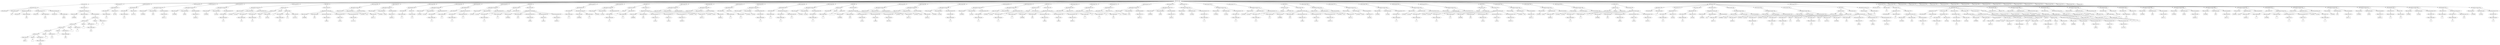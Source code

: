 /*
 * AST in dot format generated by phc -- the PHP compiler
 */

digraph AST {
node_0 [label="AST_php_script"];
node_1 [label="AST_method (29)"];
node_2 [label="AST_signature (32)"];
node_3 [label="AST_method_mod"];
node_4 [label="Token_method_name"];
node_5 [label="fail", shape=box]
node_4 -> node_5;
node_6 [label="AST_formal_parameter (29)"];
node_7 [label="AST_type (29)"];
node_8 [label="Token_variable_name"];
node_9 [label="file", shape=box]
node_8 -> node_9;
node_6 -> node_8;
node_6 -> node_7;
node_10 [label="AST_formal_parameter (29)"];
node_11 [label="AST_type (29)"];
node_12 [label="Token_variable_name"];
node_13 [label="line", shape=box]
node_12 -> node_13;
node_10 -> node_12;
node_10 -> node_11;
node_14 [label="AST_formal_parameter (29)"];
node_15 [label="AST_type (29)"];
node_16 [label="Token_variable_name"];
node_17 [label="reason", shape=box]
node_16 -> node_17;
node_14 -> node_16;
node_14 -> node_15;
node_2 -> node_14;
node_2 -> node_10;
node_2 -> node_6;
node_2 -> node_4;
node_2 -> node_3;
node_18 [label="AST_eval_expr (31)"];
node_19 [label="AST_method_invocation (31)"];
node_20 [label="Token_class_name"];
node_21 [label="%STDLIB%", shape=box]
node_20 -> node_21;
node_22 [label="Token_method_name"];
node_23 [label="print", shape=box]
node_22 -> node_23;
node_24 [label="AST_actual_parameter"];
node_25 [label="AST_bin_op (31)"];
node_26 [label="AST_bin_op (31)"];
node_27 [label="AST_bin_op (31)"];
node_28 [label="AST_bin_op (31)"];
node_29 [label="AST_bin_op (31)"];
node_30 [label="AST_bin_op (31)"];
node_31 [label="Token_string (31)"];
node_32 [label="Failure: '", shape=box]
node_31 -> node_32;
node_33 [label="Token_op"];
node_34 [label=".", shape=box]
node_33 -> node_34;
node_35 [label="AST_variable (31)"];
node_36 [label="Token_variable_name"];
node_37 [label="reason", shape=box]
node_36 -> node_37;
node_35 -> node_36;
node_30 -> node_35;
node_30 -> node_33;
node_30 -> node_31;
node_38 [label="Token_op"];
node_39 [label=".", shape=box]
node_38 -> node_39;
node_40 [label="Token_string (31)"];
node_41 [label="' on ", shape=box]
node_40 -> node_41;
node_29 -> node_40;
node_29 -> node_38;
node_29 -> node_30;
node_42 [label="Token_op"];
node_43 [label=".", shape=box]
node_42 -> node_43;
node_44 [label="AST_variable (31)"];
node_45 [label="Token_variable_name"];
node_46 [label="file", shape=box]
node_45 -> node_46;
node_44 -> node_45;
node_28 -> node_44;
node_28 -> node_42;
node_28 -> node_29;
node_47 [label="Token_op"];
node_48 [label=".", shape=box]
node_47 -> node_48;
node_49 [label="Token_string (31)"];
node_50 [label=":", shape=box]
node_49 -> node_50;
node_27 -> node_49;
node_27 -> node_47;
node_27 -> node_28;
node_51 [label="Token_op"];
node_52 [label=".", shape=box]
node_51 -> node_52;
node_53 [label="AST_variable (31)"];
node_54 [label="Token_variable_name"];
node_55 [label="line", shape=box]
node_54 -> node_55;
node_53 -> node_54;
node_26 -> node_53;
node_26 -> node_51;
node_26 -> node_27;
node_56 [label="Token_op"];
node_57 [label=".", shape=box]
node_56 -> node_57;
node_58 [label="Token_string (31)"];
node_59 [label="", shape=box]
node_58 -> node_59;
node_25 -> node_58;
node_25 -> node_56;
node_25 -> node_26;
node_24 -> node_25;
node_19 -> node_24;
node_19 -> node_22;
node_19 -> node_20;
node_18 -> node_19;
node_1 -> node_18;
node_1 -> node_2;
node_60 [label="AST_eval_expr (37)"];
node_61 [label="AST_assignment (37)"];
node_62 [label="AST_variable (37)"];
node_63 [label="Token_variable_name"];
node_64 [label="a1", shape=box]
node_63 -> node_64;
node_62 -> node_63;
node_65 [label="Token_string (37)"];
node_66 [label="old value", shape=box]
node_65 -> node_66;
node_61 -> node_65;
node_61 -> node_62;
node_60 -> node_61;
node_67 [label="AST_eval_expr (38)"];
node_68 [label="AST_assignment (38)"];
node_69 [label="AST_variable (38)"];
node_70 [label="Token_variable_name"];
node_71 [label="a2", shape=box]
node_70 -> node_71;
node_69 -> node_70;
node_72 [label="Token_string (38)"];
node_73 [label="my old val..", shape=box]
node_72 -> node_73;
node_68 -> node_72;
node_68 -> node_69;
node_67 -> node_68;
node_74 [label="AST_eval_expr (40)"];
node_75 [label="AST_method_invocation (40)"];
node_76 [label="Token_class_name"];
node_77 [label="%STDLIB%", shape=box]
node_76 -> node_77;
node_78 [label="Token_method_name"];
node_79 [label="echo", shape=box]
node_78 -> node_79;
node_80 [label="AST_actual_parameter"];
node_81 [label="Token_string (40)"];
node_82 [label="about to i..", shape=box]
node_81 -> node_82;
node_80 -> node_81;
node_75 -> node_80;
node_75 -> node_78;
node_75 -> node_76;
node_74 -> node_75;
node_83 [label="AST_eval_expr (41)"];
node_84 [label="AST_method_invocation (41)"];
node_85 [label="Token_class_name"];
node_86 [label="%STDLIB%", shape=box]
node_85 -> node_86;
node_87 [label="Token_method_name"];
node_88 [label="include", shape=box]
node_87 -> node_88;
node_89 [label="AST_actual_parameter"];
node_90 [label="Token_string (41)"];
node_91 [label="included_v..", shape=box]
node_90 -> node_91;
node_89 -> node_90;
node_84 -> node_89;
node_84 -> node_87;
node_84 -> node_85;
node_83 -> node_84;
node_92 [label="AST_eval_expr (43)"];
node_93 [label="AST_method_invocation (43)"];
node_94 [label="Token_class_name"];
node_95 [label="%STDLIB%", shape=box]
node_94 -> node_95;
node_96 [label="Token_method_name"];
node_97 [label="var_dump", shape=box]
node_96 -> node_97;
node_98 [label="AST_actual_parameter (43)"];
node_99 [label="AST_variable (43)"];
node_100 [label="Token_variable_name"];
node_101 [label="a1", shape=box]
node_100 -> node_101;
node_99 -> node_100;
node_98 -> node_99;
node_93 -> node_98;
node_93 -> node_96;
node_93 -> node_94;
node_92 -> node_93;
node_102 [label="AST_eval_expr (44)"];
node_103 [label="AST_method_invocation (44)"];
node_104 [label="Token_class_name"];
node_105 [label="%STDLIB%", shape=box]
node_104 -> node_105;
node_106 [label="Token_method_name"];
node_107 [label="var_dump", shape=box]
node_106 -> node_107;
node_108 [label="AST_actual_parameter (44)"];
node_109 [label="AST_variable (44)"];
node_110 [label="Token_variable_name"];
node_111 [label="a2", shape=box]
node_110 -> node_111;
node_109 -> node_110;
node_108 -> node_109;
node_103 -> node_108;
node_103 -> node_106;
node_103 -> node_104;
node_102 -> node_103;
node_112 [label="AST_if (46)"];
node_113 [label="AST_bin_op (46)"];
node_114 [label="AST_bin_op (46)"];
node_115 [label="AST_variable (46)"];
node_116 [label="Token_variable_name"];
node_117 [label="a1", shape=box]
node_116 -> node_117;
node_115 -> node_116;
node_118 [label="Token_op"];
node_119 [label="==", shape=box]
node_118 -> node_119;
node_120 [label="Token_string (46)"];
node_121 [label="old value", shape=box]
node_120 -> node_121;
node_114 -> node_120;
node_114 -> node_118;
node_114 -> node_115;
node_122 [label="Token_op"];
node_123 [label="or", shape=box]
node_122 -> node_123;
node_124 [label="AST_bin_op (46)"];
node_125 [label="AST_variable (46)"];
node_126 [label="Token_variable_name"];
node_127 [label="a2", shape=box]
node_126 -> node_127;
node_125 -> node_126;
node_128 [label="Token_op"];
node_129 [label="==", shape=box]
node_128 -> node_129;
node_130 [label="Token_string (46)"];
node_131 [label="my old val..", shape=box]
node_130 -> node_131;
node_124 -> node_130;
node_124 -> node_128;
node_124 -> node_125;
node_113 -> node_124;
node_113 -> node_122;
node_113 -> node_114;
node_132 [label="AST_eval_expr (48)"];
node_133 [label="AST_method_invocation (48)"];
node_134 [label="Token_class_name"];
node_135 [label="%STDLIB%", shape=box]
node_134 -> node_135;
node_136 [label="Token_method_name"];
node_137 [label="fail", shape=box]
node_136 -> node_137;
node_138 [label="AST_actual_parameter (48)"];
node_139 [label="Token_string (48)"];
node_140 [label="__FILE__", shape=box]
node_139 -> node_140;
node_138 -> node_139;
node_141 [label="AST_actual_parameter (48)"];
node_142 [label="Token_int (48)"];
node_143 [label="__LINE__", shape=box]
node_142 -> node_143;
node_141 -> node_142;
node_144 [label="AST_actual_parameter (48)"];
node_145 [label="Token_string (48)"];
node_146 [label="var overwr..", shape=box]
node_145 -> node_146;
node_144 -> node_145;
node_133 -> node_144;
node_133 -> node_141;
node_133 -> node_138;
node_133 -> node_136;
node_133 -> node_134;
node_132 -> node_133;
node_112 -> node_132;
node_112 -> node_113;
node_147 [label="AST_eval_expr (56)"];
node_148 [label="AST_method_invocation (56)"];
node_149 [label="Token_class_name"];
node_150 [label="%STDLIB%", shape=box]
node_149 -> node_150;
node_151 [label="Token_method_name"];
node_152 [label="echo", shape=box]
node_151 -> node_152;
node_153 [label="AST_actual_parameter"];
node_154 [label="Token_string (56)"];
node_155 [label="about to i..", shape=box]
node_154 -> node_155;
node_153 -> node_154;
node_148 -> node_153;
node_148 -> node_151;
node_148 -> node_149;
node_147 -> node_148;
node_156 [label="AST_eval_expr (57)"];
node_157 [label="AST_method_invocation (57)"];
node_158 [label="Token_class_name"];
node_159 [label="%STDLIB%", shape=box]
node_158 -> node_159;
node_160 [label="Token_method_name"];
node_161 [label="include", shape=box]
node_160 -> node_161;
node_162 [label="AST_actual_parameter"];
node_163 [label="Token_string (57)"];
node_164 [label="included_c..", shape=box]
node_163 -> node_164;
node_162 -> node_163;
node_157 -> node_162;
node_157 -> node_160;
node_157 -> node_158;
node_156 -> node_157;
node_165 [label="AST_eval_expr (59)"];
node_166 [label="AST_assignment (59)"];
node_167 [label="AST_variable (59)"];
node_168 [label="Token_variable_name"];
node_169 [label="b", shape=box]
node_168 -> node_169;
node_167 -> node_168;
node_170 [label="AST_new (59)"];
node_171 [label="Token_class_name"];
node_172 [label="B", shape=box]
node_171 -> node_172;
node_170 -> node_171;
node_166 -> node_170;
node_166 -> node_167;
node_165 -> node_166;
node_173 [label="AST_eval_expr (60)"];
node_174 [label="AST_method_invocation (60)"];
node_175 [label="Token_class_name"];
node_176 [label="%STDLIB%", shape=box]
node_175 -> node_176;
node_177 [label="Token_method_name"];
node_178 [label="var_dump", shape=box]
node_177 -> node_178;
node_179 [label="AST_actual_parameter (60)"];
node_180 [label="AST_variable (60)"];
node_181 [label="Token_variable_name"];
node_182 [label="b", shape=box]
node_181 -> node_182;
node_180 -> node_181;
node_179 -> node_180;
node_174 -> node_179;
node_174 -> node_177;
node_174 -> node_175;
node_173 -> node_174;
node_183 [label="AST_eval_expr (61)"];
node_184 [label="AST_assignment (61)"];
node_185 [label="AST_variable (61)"];
node_186 [label="Token_variable_name"];
node_187 [label="b", shape=box]
node_186 -> node_187;
node_185 -> node_186;
node_188 [label="AST_method_invocation (61)"];
node_189 [label="AST_variable (61)"];
node_190 [label="Token_variable_name"];
node_191 [label="b", shape=box]
node_190 -> node_191;
node_189 -> node_190;
node_192 [label="Token_method_name (61)"];
node_193 [label="b", shape=box]
node_192 -> node_193;
node_188 -> node_192;
node_188 -> node_189;
node_184 -> node_188;
node_184 -> node_185;
node_183 -> node_184;
node_194 [label="AST_eval_expr (62)"];
node_195 [label="AST_method_invocation (62)"];
node_196 [label="Token_class_name"];
node_197 [label="%STDLIB%", shape=box]
node_196 -> node_197;
node_198 [label="Token_method_name"];
node_199 [label="var_dump", shape=box]
node_198 -> node_199;
node_200 [label="AST_actual_parameter (62)"];
node_201 [label="AST_variable (62)"];
node_202 [label="Token_variable_name"];
node_203 [label="b", shape=box]
node_202 -> node_203;
node_201 -> node_202;
node_200 -> node_201;
node_195 -> node_200;
node_195 -> node_198;
node_195 -> node_196;
node_194 -> node_195;
node_204 [label="AST_if (63)"];
node_205 [label="AST_unary_op (63)"];
node_206 [label="Token_op"];
node_207 [label="!", shape=box]
node_206 -> node_207;
node_208 [label="AST_variable (63)"];
node_209 [label="Token_variable_name"];
node_210 [label="b", shape=box]
node_209 -> node_210;
node_208 -> node_209;
node_205 -> node_208;
node_205 -> node_206;
node_211 [label="AST_eval_expr (65)"];
node_212 [label="AST_method_invocation (65)"];
node_213 [label="Token_class_name"];
node_214 [label="%STDLIB%", shape=box]
node_213 -> node_214;
node_215 [label="Token_method_name"];
node_216 [label="fail", shape=box]
node_215 -> node_216;
node_217 [label="AST_actual_parameter (65)"];
node_218 [label="Token_string (65)"];
node_219 [label="__FILE__", shape=box]
node_218 -> node_219;
node_217 -> node_218;
node_220 [label="AST_actual_parameter (65)"];
node_221 [label="Token_int (65)"];
node_222 [label="__LINE__", shape=box]
node_221 -> node_222;
node_220 -> node_221;
node_223 [label="AST_actual_parameter (65)"];
node_224 [label="Token_string (65)"];
node_225 [label="included c..", shape=box]
node_224 -> node_225;
node_223 -> node_224;
node_212 -> node_223;
node_212 -> node_220;
node_212 -> node_217;
node_212 -> node_215;
node_212 -> node_213;
node_211 -> node_212;
node_204 -> node_211;
node_204 -> node_205;
node_226 [label="AST_eval_expr (67)"];
node_227 [label="AST_assignment (67)"];
node_228 [label="AST_variable (67)"];
node_229 [label="Token_variable_name"];
node_230 [label="b", shape=box]
node_229 -> node_230;
node_228 -> node_229;
node_231 [label="AST_method_invocation (67)"];
node_232 [label="Token_class_name"];
node_233 [label="%STDLIB%", shape=box]
node_232 -> node_233;
node_234 [label="Token_method_name"];
node_235 [label="b", shape=box]
node_234 -> node_235;
node_231 -> node_234;
node_231 -> node_232;
node_227 -> node_231;
node_227 -> node_228;
node_226 -> node_227;
node_236 [label="AST_eval_expr (68)"];
node_237 [label="AST_method_invocation (68)"];
node_238 [label="Token_class_name"];
node_239 [label="%STDLIB%", shape=box]
node_238 -> node_239;
node_240 [label="Token_method_name"];
node_241 [label="var_dump", shape=box]
node_240 -> node_241;
node_242 [label="AST_actual_parameter (68)"];
node_243 [label="AST_variable (68)"];
node_244 [label="Token_variable_name"];
node_245 [label="b", shape=box]
node_244 -> node_245;
node_243 -> node_244;
node_242 -> node_243;
node_237 -> node_242;
node_237 -> node_240;
node_237 -> node_238;
node_236 -> node_237;
node_246 [label="AST_if (69)"];
node_247 [label="AST_unary_op (69)"];
node_248 [label="Token_op"];
node_249 [label="!", shape=box]
node_248 -> node_249;
node_250 [label="AST_variable (69)"];
node_251 [label="Token_variable_name"];
node_252 [label="b", shape=box]
node_251 -> node_252;
node_250 -> node_251;
node_247 -> node_250;
node_247 -> node_248;
node_253 [label="AST_eval_expr (71)"];
node_254 [label="AST_method_invocation (71)"];
node_255 [label="Token_class_name"];
node_256 [label="%STDLIB%", shape=box]
node_255 -> node_256;
node_257 [label="Token_method_name"];
node_258 [label="fail", shape=box]
node_257 -> node_258;
node_259 [label="AST_actual_parameter (71)"];
node_260 [label="Token_string (71)"];
node_261 [label="__FILE__", shape=box]
node_260 -> node_261;
node_259 -> node_260;
node_262 [label="AST_actual_parameter (71)"];
node_263 [label="Token_int (71)"];
node_264 [label="__LINE__", shape=box]
node_263 -> node_264;
node_262 -> node_263;
node_265 [label="AST_actual_parameter (71)"];
node_266 [label="Token_string (71)"];
node_267 [label="included f..", shape=box]
node_266 -> node_267;
node_265 -> node_266;
node_254 -> node_265;
node_254 -> node_262;
node_254 -> node_259;
node_254 -> node_257;
node_254 -> node_255;
node_253 -> node_254;
node_246 -> node_253;
node_246 -> node_247;
node_268 [label="AST_eval_expr (79)"];
node_269 [label="AST_method_invocation (79)"];
node_270 [label="Token_class_name"];
node_271 [label="%STDLIB%", shape=box]
node_270 -> node_271;
node_272 [label="Token_method_name"];
node_273 [label="echo", shape=box]
node_272 -> node_273;
node_274 [label="AST_actual_parameter"];
node_275 [label="Token_string (79)"];
node_276 [label="about to i..", shape=box]
node_275 -> node_276;
node_274 -> node_275;
node_269 -> node_274;
node_269 -> node_272;
node_269 -> node_270;
node_268 -> node_269;
node_277 [label="AST_eval_expr (80)"];
node_278 [label="AST_method_invocation (80)"];
node_279 [label="Token_class_name"];
node_280 [label="%STDLIB%", shape=box]
node_279 -> node_280;
node_281 [label="Token_method_name"];
node_282 [label="include", shape=box]
node_281 -> node_282;
node_283 [label="AST_actual_parameter"];
node_284 [label="Token_string (80)"];
node_285 [label="included_c..", shape=box]
node_284 -> node_285;
node_283 -> node_284;
node_278 -> node_283;
node_278 -> node_281;
node_278 -> node_279;
node_277 -> node_278;
node_286 [label="AST_eval_expr (82)"];
node_287 [label="AST_assignment (82)"];
node_288 [label="AST_variable (82)"];
node_289 [label="Token_variable_name"];
node_290 [label="c", shape=box]
node_289 -> node_290;
node_288 -> node_289;
node_291 [label="AST_new (82)"];
node_292 [label="Token_class_name"];
node_293 [label="C", shape=box]
node_292 -> node_293;
node_291 -> node_292;
node_287 -> node_291;
node_287 -> node_288;
node_286 -> node_287;
node_294 [label="AST_eval_expr (83)"];
node_295 [label="AST_method_invocation (83)"];
node_296 [label="Token_class_name"];
node_297 [label="%STDLIB%", shape=box]
node_296 -> node_297;
node_298 [label="Token_method_name"];
node_299 [label="var_dump", shape=box]
node_298 -> node_299;
node_300 [label="AST_actual_parameter (83)"];
node_301 [label="AST_variable (83)"];
node_302 [label="Token_variable_name"];
node_303 [label="c", shape=box]
node_302 -> node_303;
node_301 -> node_302;
node_300 -> node_301;
node_295 -> node_300;
node_295 -> node_298;
node_295 -> node_296;
node_294 -> node_295;
node_304 [label="AST_eval_expr (84)"];
node_305 [label="AST_assignment (84)"];
node_306 [label="AST_variable (84)"];
node_307 [label="Token_variable_name"];
node_308 [label="c", shape=box]
node_307 -> node_308;
node_306 -> node_307;
node_309 [label="AST_method_invocation (84)"];
node_310 [label="AST_variable (84)"];
node_311 [label="Token_variable_name"];
node_312 [label="c", shape=box]
node_311 -> node_312;
node_310 -> node_311;
node_313 [label="Token_method_name (84)"];
node_314 [label="cc", shape=box]
node_313 -> node_314;
node_309 -> node_313;
node_309 -> node_310;
node_305 -> node_309;
node_305 -> node_306;
node_304 -> node_305;
node_315 [label="AST_eval_expr (85)"];
node_316 [label="AST_method_invocation (85)"];
node_317 [label="Token_class_name"];
node_318 [label="%STDLIB%", shape=box]
node_317 -> node_318;
node_319 [label="Token_method_name"];
node_320 [label="var_dump", shape=box]
node_319 -> node_320;
node_321 [label="AST_actual_parameter (85)"];
node_322 [label="AST_variable (85)"];
node_323 [label="Token_variable_name"];
node_324 [label="c", shape=box]
node_323 -> node_324;
node_322 -> node_323;
node_321 -> node_322;
node_316 -> node_321;
node_316 -> node_319;
node_316 -> node_317;
node_315 -> node_316;
node_325 [label="AST_if (86)"];
node_326 [label="AST_bin_op (86)"];
node_327 [label="AST_variable (86)"];
node_328 [label="Token_variable_name"];
node_329 [label="c", shape=box]
node_328 -> node_329;
node_327 -> node_328;
node_330 [label="Token_op"];
node_331 [label="!=", shape=box]
node_330 -> node_331;
node_332 [label="Token_int (86)"];
node_333 [label="7", shape=box]
node_332 -> node_333;
node_326 -> node_332;
node_326 -> node_330;
node_326 -> node_327;
node_334 [label="AST_eval_expr (88)"];
node_335 [label="AST_method_invocation (88)"];
node_336 [label="Token_class_name"];
node_337 [label="%STDLIB%", shape=box]
node_336 -> node_337;
node_338 [label="Token_method_name"];
node_339 [label="fail", shape=box]
node_338 -> node_339;
node_340 [label="AST_actual_parameter (88)"];
node_341 [label="Token_string (88)"];
node_342 [label="__FILE__", shape=box]
node_341 -> node_342;
node_340 -> node_341;
node_343 [label="AST_actual_parameter (88)"];
node_344 [label="Token_int (88)"];
node_345 [label="__LINE__", shape=box]
node_344 -> node_345;
node_343 -> node_344;
node_346 [label="AST_actual_parameter (88)"];
node_347 [label="Token_string (88)"];
node_348 [label="class with..", shape=box]
node_347 -> node_348;
node_346 -> node_347;
node_335 -> node_346;
node_335 -> node_343;
node_335 -> node_340;
node_335 -> node_338;
node_335 -> node_336;
node_334 -> node_335;
node_325 -> node_334;
node_325 -> node_326;
node_349 [label="AST_eval_expr (95)"];
node_350 [label="AST_method_invocation (95)"];
node_351 [label="Token_class_name"];
node_352 [label="%STDLIB%", shape=box]
node_351 -> node_352;
node_353 [label="Token_method_name"];
node_354 [label="echo", shape=box]
node_353 -> node_354;
node_355 [label="AST_actual_parameter"];
node_356 [label="Token_string (95)"];
node_357 [label="about to i..", shape=box]
node_356 -> node_357;
node_355 -> node_356;
node_350 -> node_355;
node_350 -> node_353;
node_350 -> node_351;
node_349 -> node_350;
node_358 [label="AST_eval_expr (96)"];
node_359 [label="AST_method_invocation (96)"];
node_360 [label="Token_class_name"];
node_361 [label="%STDLIB%", shape=box]
node_360 -> node_361;
node_362 [label="Token_method_name"];
node_363 [label="include", shape=box]
node_362 -> node_363;
node_364 [label="AST_actual_parameter"];
node_365 [label="Token_string (96)"];
node_366 [label="include_di..", shape=box]
node_365 -> node_366;
node_364 -> node_365;
node_359 -> node_364;
node_359 -> node_362;
node_359 -> node_360;
node_358 -> node_359;
node_367 [label="AST_eval_expr (98)"];
node_368 [label="AST_method_invocation (98)"];
node_369 [label="Token_class_name"];
node_370 [label="%STDLIB%", shape=box]
node_369 -> node_370;
node_371 [label="Token_method_name"];
node_372 [label="var_dump", shape=box]
node_371 -> node_372;
node_373 [label="AST_actual_parameter (98)"];
node_374 [label="AST_variable (98)"];
node_375 [label="Token_variable_name"];
node_376 [label="f", shape=box]
node_375 -> node_376;
node_374 -> node_375;
node_373 -> node_374;
node_368 -> node_373;
node_368 -> node_371;
node_368 -> node_369;
node_367 -> node_368;
node_377 [label="AST_eval_expr (99)"];
node_378 [label="AST_method_invocation (99)"];
node_379 [label="Token_class_name"];
node_380 [label="%STDLIB%", shape=box]
node_379 -> node_380;
node_381 [label="Token_method_name"];
node_382 [label="var_dump", shape=box]
node_381 -> node_382;
node_383 [label="AST_actual_parameter (99)"];
node_384 [label="AST_variable (99)"];
node_385 [label="Token_variable_name"];
node_386 [label="a", shape=box]
node_385 -> node_386;
node_384 -> node_385;
node_383 -> node_384;
node_378 -> node_383;
node_378 -> node_381;
node_378 -> node_379;
node_377 -> node_378;
node_387 [label="AST_eval_expr (100)"];
node_388 [label="AST_method_invocation (100)"];
node_389 [label="Token_class_name"];
node_390 [label="%STDLIB%", shape=box]
node_389 -> node_390;
node_391 [label="Token_method_name"];
node_392 [label="var_dump", shape=box]
node_391 -> node_392;
node_393 [label="AST_actual_parameter (100)"];
node_394 [label="AST_variable (100)"];
node_395 [label="Token_variable_name"];
node_396 [label="x", shape=box]
node_395 -> node_396;
node_394 -> node_395;
node_393 -> node_394;
node_388 -> node_393;
node_388 -> node_391;
node_388 -> node_389;
node_387 -> node_388;
node_397 [label="AST_if (101)"];
node_398 [label="AST_unary_op (101)"];
node_399 [label="Token_op"];
node_400 [label="!", shape=box]
node_399 -> node_400;
node_401 [label="AST_variable (101)"];
node_402 [label="Token_variable_name"];
node_403 [label="x", shape=box]
node_402 -> node_403;
node_401 -> node_402;
node_398 -> node_401;
node_398 -> node_399;
node_404 [label="AST_eval_expr (103)"];
node_405 [label="AST_method_invocation (103)"];
node_406 [label="Token_class_name"];
node_407 [label="%STDLIB%", shape=box]
node_406 -> node_407;
node_408 [label="Token_method_name"];
node_409 [label="fail", shape=box]
node_408 -> node_409;
node_410 [label="AST_actual_parameter (103)"];
node_411 [label="Token_string (103)"];
node_412 [label="__FILE__", shape=box]
node_411 -> node_412;
node_410 -> node_411;
node_413 [label="AST_actual_parameter (103)"];
node_414 [label="Token_int (103)"];
node_415 [label="__LINE__", shape=box]
node_414 -> node_415;
node_413 -> node_414;
node_416 [label="AST_actual_parameter (103)"];
node_417 [label="Token_string (103)"];
node_418 [label="directory ..", shape=box]
node_417 -> node_418;
node_416 -> node_417;
node_405 -> node_416;
node_405 -> node_413;
node_405 -> node_410;
node_405 -> node_408;
node_405 -> node_406;
node_404 -> node_405;
node_397 -> node_404;
node_397 -> node_398;
node_419 [label="AST_eval_expr (109)"];
node_420 [label="AST_assignment (109)"];
node_421 [label="AST_variable (109)"];
node_422 [label="Token_variable_name"];
node_423 [label="x", shape=box]
node_422 -> node_423;
node_421 -> node_422;
node_424 [label="Token_string (109)"];
node_425 [label="zzz", shape=box]
node_424 -> node_425;
node_420 -> node_424;
node_420 -> node_421;
node_419 -> node_420;
node_426 [label="AST_eval_expr (110)"];
node_427 [label="AST_assignment (110)"];
node_428 [label="AST_variable (110)"];
node_429 [label="Token_variable_name"];
node_430 [label="y", shape=box]
node_429 -> node_430;
node_428 -> node_429;
node_431 [label="Token_string (110)"];
node_432 [label="zzz", shape=box]
node_431 -> node_432;
node_427 -> node_431;
node_427 -> node_428;
node_426 -> node_427;
node_433 [label="AST_eval_expr (111)"];
node_434 [label="AST_assignment (111)"];
node_435 [label="AST_variable (111)"];
node_436 [label="Token_variable_name"];
node_437 [label="xx", shape=box]
node_436 -> node_437;
node_435 -> node_436;
node_438 [label="Token_string (111)"];
node_439 [label="zzz", shape=box]
node_438 -> node_439;
node_434 -> node_438;
node_434 -> node_435;
node_433 -> node_434;
node_440 [label="AST_eval_expr (112)"];
node_441 [label="AST_method_invocation (112)"];
node_442 [label="Token_class_name"];
node_443 [label="%STDLIB%", shape=box]
node_442 -> node_443;
node_444 [label="Token_method_name"];
node_445 [label="echo", shape=box]
node_444 -> node_445;
node_446 [label="AST_actual_parameter"];
node_447 [label="Token_string (112)"];
node_448 [label="about to i..", shape=box]
node_447 -> node_448;
node_446 -> node_447;
node_441 -> node_446;
node_441 -> node_444;
node_441 -> node_442;
node_440 -> node_441;
node_449 [label="AST_eval_expr (113)"];
node_450 [label="AST_method_invocation (113)"];
node_451 [label="Token_class_name"];
node_452 [label="%STDLIB%", shape=box]
node_451 -> node_452;
node_453 [label="Token_method_name"];
node_454 [label="include", shape=box]
node_453 -> node_454;
node_455 [label="AST_actual_parameter"];
node_456 [label="Token_string (113)"];
node_457 [label="./test/sub..", shape=box]
node_456 -> node_457;
node_455 -> node_456;
node_450 -> node_455;
node_450 -> node_453;
node_450 -> node_451;
node_449 -> node_450;
node_458 [label="AST_eval_expr (115)"];
node_459 [label="AST_method_invocation (115)"];
node_460 [label="Token_class_name"];
node_461 [label="%STDLIB%", shape=box]
node_460 -> node_461;
node_462 [label="Token_method_name"];
node_463 [label="var_dump", shape=box]
node_462 -> node_463;
node_464 [label="AST_actual_parameter (115)"];
node_465 [label="AST_variable (115)"];
node_466 [label="Token_variable_name"];
node_467 [label="x", shape=box]
node_466 -> node_467;
node_465 -> node_466;
node_464 -> node_465;
node_459 -> node_464;
node_459 -> node_462;
node_459 -> node_460;
node_458 -> node_459;
node_468 [label="AST_eval_expr (116)"];
node_469 [label="AST_method_invocation (116)"];
node_470 [label="Token_class_name"];
node_471 [label="%STDLIB%", shape=box]
node_470 -> node_471;
node_472 [label="Token_method_name"];
node_473 [label="var_dump", shape=box]
node_472 -> node_473;
node_474 [label="AST_actual_parameter (116)"];
node_475 [label="AST_variable (116)"];
node_476 [label="Token_variable_name"];
node_477 [label="y", shape=box]
node_476 -> node_477;
node_475 -> node_476;
node_474 -> node_475;
node_469 -> node_474;
node_469 -> node_472;
node_469 -> node_470;
node_468 -> node_469;
node_478 [label="AST_eval_expr (117)"];
node_479 [label="AST_method_invocation (117)"];
node_480 [label="Token_class_name"];
node_481 [label="%STDLIB%", shape=box]
node_480 -> node_481;
node_482 [label="Token_method_name"];
node_483 [label="var_dump", shape=box]
node_482 -> node_483;
node_484 [label="AST_actual_parameter (117)"];
node_485 [label="AST_variable (117)"];
node_486 [label="Token_variable_name"];
node_487 [label="xx", shape=box]
node_486 -> node_487;
node_485 -> node_486;
node_484 -> node_485;
node_479 -> node_484;
node_479 -> node_482;
node_479 -> node_480;
node_478 -> node_479;
node_488 [label="AST_if (118)"];
node_489 [label="AST_unary_op (118)"];
node_490 [label="Token_op"];
node_491 [label="!", shape=box]
node_490 -> node_491;
node_492 [label="AST_variable (118)"];
node_493 [label="Token_variable_name"];
node_494 [label="xx", shape=box]
node_493 -> node_494;
node_492 -> node_493;
node_489 -> node_492;
node_489 -> node_490;
node_495 [label="AST_eval_expr (120)"];
node_496 [label="AST_method_invocation (120)"];
node_497 [label="Token_class_name"];
node_498 [label="%STDLIB%", shape=box]
node_497 -> node_498;
node_499 [label="Token_method_name"];
node_500 [label="fail", shape=box]
node_499 -> node_500;
node_501 [label="AST_actual_parameter (120)"];
node_502 [label="Token_string (120)"];
node_503 [label="__FILE__", shape=box]
node_502 -> node_503;
node_501 -> node_502;
node_504 [label="AST_actual_parameter (120)"];
node_505 [label="Token_int (120)"];
node_506 [label="__LINE__", shape=box]
node_505 -> node_506;
node_504 -> node_505;
node_507 [label="AST_actual_parameter (120)"];
node_508 [label="Token_string (120)"];
node_509 [label="current wo..", shape=box]
node_508 -> node_509;
node_507 -> node_508;
node_496 -> node_507;
node_496 -> node_504;
node_496 -> node_501;
node_496 -> node_499;
node_496 -> node_497;
node_495 -> node_496;
node_488 -> node_495;
node_488 -> node_489;
node_510 [label="AST_eval_expr (126)"];
node_511 [label="AST_method_invocation (126)"];
node_512 [label="Token_class_name"];
node_513 [label="%STDLIB%", shape=box]
node_512 -> node_513;
node_514 [label="Token_method_name"];
node_515 [label="echo", shape=box]
node_514 -> node_515;
node_516 [label="AST_actual_parameter"];
node_517 [label="Token_string (126)"];
node_518 [label="about to i..", shape=box]
node_517 -> node_518;
node_516 -> node_517;
node_511 -> node_516;
node_511 -> node_514;
node_511 -> node_512;
node_510 -> node_511;
node_519 [label="AST_eval_expr (127)"];
node_520 [label="AST_method_invocation (127)"];
node_521 [label="Token_class_name"];
node_522 [label="%STDLIB%", shape=box]
node_521 -> node_522;
node_523 [label="Token_method_name"];
node_524 [label="include", shape=box]
node_523 -> node_524;
node_525 [label="AST_actual_parameter"];
node_526 [label="Token_string (127)"];
node_527 [label="test/subje..", shape=box]
node_526 -> node_527;
node_525 -> node_526;
node_520 -> node_525;
node_520 -> node_523;
node_520 -> node_521;
node_519 -> node_520;
node_528 [label="AST_eval_expr (129)"];
node_529 [label="AST_method_invocation (129)"];
node_530 [label="Token_class_name"];
node_531 [label="%STDLIB%", shape=box]
node_530 -> node_531;
node_532 [label="Token_method_name"];
node_533 [label="var_dump", shape=box]
node_532 -> node_533;
node_534 [label="AST_actual_parameter (129)"];
node_535 [label="AST_variable (129)"];
node_536 [label="Token_variable_name"];
node_537 [label="x", shape=box]
node_536 -> node_537;
node_535 -> node_536;
node_534 -> node_535;
node_529 -> node_534;
node_529 -> node_532;
node_529 -> node_530;
node_528 -> node_529;
node_538 [label="AST_eval_expr (130)"];
node_539 [label="AST_method_invocation (130)"];
node_540 [label="Token_class_name"];
node_541 [label="%STDLIB%", shape=box]
node_540 -> node_541;
node_542 [label="Token_method_name"];
node_543 [label="var_dump", shape=box]
node_542 -> node_543;
node_544 [label="AST_actual_parameter (130)"];
node_545 [label="AST_variable (130)"];
node_546 [label="Token_variable_name"];
node_547 [label="y", shape=box]
node_546 -> node_547;
node_545 -> node_546;
node_544 -> node_545;
node_539 -> node_544;
node_539 -> node_542;
node_539 -> node_540;
node_538 -> node_539;
node_548 [label="AST_eval_expr (131)"];
node_549 [label="AST_method_invocation (131)"];
node_550 [label="Token_class_name"];
node_551 [label="%STDLIB%", shape=box]
node_550 -> node_551;
node_552 [label="Token_method_name"];
node_553 [label="var_dump", shape=box]
node_552 -> node_553;
node_554 [label="AST_actual_parameter (131)"];
node_555 [label="AST_variable (131)"];
node_556 [label="Token_variable_name"];
node_557 [label="xx", shape=box]
node_556 -> node_557;
node_555 -> node_556;
node_554 -> node_555;
node_549 -> node_554;
node_549 -> node_552;
node_549 -> node_550;
node_548 -> node_549;
node_558 [label="AST_if (132)"];
node_559 [label="AST_unary_op (132)"];
node_560 [label="Token_op"];
node_561 [label="!", shape=box]
node_560 -> node_561;
node_562 [label="AST_variable (132)"];
node_563 [label="Token_variable_name"];
node_564 [label="xx", shape=box]
node_563 -> node_564;
node_562 -> node_563;
node_559 -> node_562;
node_559 -> node_560;
node_565 [label="AST_eval_expr (134)"];
node_566 [label="AST_method_invocation (134)"];
node_567 [label="Token_class_name"];
node_568 [label="%STDLIB%", shape=box]
node_567 -> node_568;
node_569 [label="Token_method_name"];
node_570 [label="fail", shape=box]
node_569 -> node_570;
node_571 [label="AST_actual_parameter (134)"];
node_572 [label="Token_string (134)"];
node_573 [label="__FILE__", shape=box]
node_572 -> node_573;
node_571 -> node_572;
node_574 [label="AST_actual_parameter (134)"];
node_575 [label="Token_int (134)"];
node_576 [label="__LINE__", shape=box]
node_575 -> node_576;
node_574 -> node_575;
node_577 [label="AST_actual_parameter (134)"];
node_578 [label="Token_string (134)"];
node_579 [label="current wo..", shape=box]
node_578 -> node_579;
node_577 -> node_578;
node_566 -> node_577;
node_566 -> node_574;
node_566 -> node_571;
node_566 -> node_569;
node_566 -> node_567;
node_565 -> node_566;
node_558 -> node_565;
node_558 -> node_559;
node_580 [label="AST_eval_expr (144)"];
node_581 [label="AST_method_invocation (144)"];
node_582 [label="Token_class_name"];
node_583 [label="%STDLIB%", shape=box]
node_582 -> node_583;
node_584 [label="Token_method_name"];
node_585 [label="echo", shape=box]
node_584 -> node_585;
node_586 [label="AST_actual_parameter"];
node_587 [label="Token_string (144)"];
node_588 [label="about to i..", shape=box]
node_587 -> node_588;
node_586 -> node_587;
node_581 -> node_586;
node_581 -> node_584;
node_581 -> node_582;
node_580 -> node_581;
node_589 [label="AST_eval_expr (145)"];
node_590 [label="AST_method_invocation (145)"];
node_591 [label="Token_class_name"];
node_592 [label="%STDLIB%", shape=box]
node_591 -> node_592;
node_593 [label="Token_method_name"];
node_594 [label="require", shape=box]
node_593 -> node_594;
node_595 [label="AST_actual_parameter"];
node_596 [label="Token_string (145)"];
node_597 [label="included_r..", shape=box]
node_596 -> node_597;
node_595 -> node_596;
node_590 -> node_595;
node_590 -> node_593;
node_590 -> node_591;
node_589 -> node_590;
node_598 [label="AST_eval_expr (146)"];
node_599 [label="AST_method_invocation (146)"];
node_600 [label="Token_class_name"];
node_601 [label="%STDLIB%", shape=box]
node_600 -> node_601;
node_602 [label="Token_method_name"];
node_603 [label="var_dump", shape=box]
node_602 -> node_603;
node_604 [label="AST_actual_parameter (146)"];
node_605 [label="AST_variable (146)"];
node_606 [label="Token_variable_name"];
node_607 [label="f", shape=box]
node_606 -> node_607;
node_605 -> node_606;
node_604 -> node_605;
node_599 -> node_604;
node_599 -> node_602;
node_599 -> node_600;
node_598 -> node_599;
node_608 [label="AST_if (147)"];
node_609 [label="AST_bin_op (147)"];
node_610 [label="AST_variable (147)"];
node_611 [label="Token_variable_name"];
node_612 [label="f", shape=box]
node_611 -> node_612;
node_610 -> node_611;
node_613 [label="Token_op"];
node_614 [label="!==", shape=box]
node_613 -> node_614;
node_615 [label="Token_int (147)"];
node_616 [label="26", shape=box]
node_615 -> node_616;
node_609 -> node_615;
node_609 -> node_613;
node_609 -> node_610;
node_617 [label="AST_eval_expr (149)"];
node_618 [label="AST_method_invocation (149)"];
node_619 [label="Token_class_name"];
node_620 [label="%STDLIB%", shape=box]
node_619 -> node_620;
node_621 [label="Token_method_name"];
node_622 [label="fail", shape=box]
node_621 -> node_622;
node_623 [label="AST_actual_parameter (149)"];
node_624 [label="Token_string (149)"];
node_625 [label="__FILE__", shape=box]
node_624 -> node_625;
node_623 -> node_624;
node_626 [label="AST_actual_parameter (149)"];
node_627 [label="Token_int (149)"];
node_628 [label="__LINE__", shape=box]
node_627 -> node_628;
node_626 -> node_627;
node_629 [label="AST_actual_parameter (149)"];
node_630 [label="Token_string (149)"];
node_631 [label="recursive ..", shape=box]
node_630 -> node_631;
node_629 -> node_630;
node_618 -> node_629;
node_618 -> node_626;
node_618 -> node_623;
node_618 -> node_621;
node_618 -> node_619;
node_617 -> node_618;
node_608 -> node_617;
node_608 -> node_609;
node_632 [label="AST_method (155)"];
node_633 [label="AST_signature (169)"];
node_634 [label="AST_method_mod"];
node_635 [label="Token_method_name"];
node_636 [label="g", shape=box]
node_635 -> node_636;
node_633 -> node_635;
node_633 -> node_634;
node_637 [label="AST_eval_expr (157)"];
node_638 [label="AST_assignment (157)"];
node_639 [label="AST_variable (157)"];
node_640 [label="Token_variable_name"];
node_641 [label="a1", shape=box]
node_640 -> node_641;
node_639 -> node_640;
node_642 [label="Token_string (157)"];
node_643 [label="old string", shape=box]
node_642 -> node_643;
node_638 -> node_642;
node_638 -> node_639;
node_637 -> node_638;
node_644 [label="AST_eval_expr (158)"];
node_645 [label="AST_assignment (158)"];
node_646 [label="AST_variable (158)"];
node_647 [label="Token_variable_name"];
node_648 [label="a2", shape=box]
node_647 -> node_648;
node_646 -> node_647;
node_649 [label="Token_string (158)"];
node_650 [label="old string", shape=box]
node_649 -> node_650;
node_645 -> node_649;
node_645 -> node_646;
node_644 -> node_645;
node_651 [label="AST_eval_expr (159)"];
node_652 [label="AST_method_invocation (159)"];
node_653 [label="Token_class_name"];
node_654 [label="%STDLIB%", shape=box]
node_653 -> node_654;
node_655 [label="Token_method_name"];
node_656 [label="echo", shape=box]
node_655 -> node_656;
node_657 [label="AST_actual_parameter"];
node_658 [label="Token_string (159)"];
node_659 [label="about to i..", shape=box]
node_658 -> node_659;
node_657 -> node_658;
node_652 -> node_657;
node_652 -> node_655;
node_652 -> node_653;
node_651 -> node_652;
node_660 [label="AST_eval_expr (160)"];
node_661 [label="AST_method_invocation (160)"];
node_662 [label="Token_class_name"];
node_663 [label="%STDLIB%", shape=box]
node_662 -> node_663;
node_664 [label="Token_method_name"];
node_665 [label="require", shape=box]
node_664 -> node_665;
node_666 [label="AST_actual_parameter"];
node_667 [label="Token_string (160)"];
node_668 [label="included_v..", shape=box]
node_667 -> node_668;
node_666 -> node_667;
node_661 -> node_666;
node_661 -> node_664;
node_661 -> node_662;
node_660 -> node_661;
node_669 [label="AST_eval_expr (162)"];
node_670 [label="AST_method_invocation (162)"];
node_671 [label="Token_class_name"];
node_672 [label="%STDLIB%", shape=box]
node_671 -> node_672;
node_673 [label="Token_method_name"];
node_674 [label="var_dump", shape=box]
node_673 -> node_674;
node_675 [label="AST_actual_parameter (162)"];
node_676 [label="AST_variable (162)"];
node_677 [label="Token_variable_name"];
node_678 [label="a1", shape=box]
node_677 -> node_678;
node_676 -> node_677;
node_675 -> node_676;
node_670 -> node_675;
node_670 -> node_673;
node_670 -> node_671;
node_669 -> node_670;
node_679 [label="AST_eval_expr (163)"];
node_680 [label="AST_method_invocation (163)"];
node_681 [label="Token_class_name"];
node_682 [label="%STDLIB%", shape=box]
node_681 -> node_682;
node_683 [label="Token_method_name"];
node_684 [label="var_dump", shape=box]
node_683 -> node_684;
node_685 [label="AST_actual_parameter (163)"];
node_686 [label="AST_variable (163)"];
node_687 [label="Token_variable_name"];
node_688 [label="a2", shape=box]
node_687 -> node_688;
node_686 -> node_687;
node_685 -> node_686;
node_680 -> node_685;
node_680 -> node_683;
node_680 -> node_681;
node_679 -> node_680;
node_689 [label="AST_if (165)"];
node_690 [label="AST_bin_op (165)"];
node_691 [label="AST_bin_op (165)"];
node_692 [label="AST_variable (165)"];
node_693 [label="Token_variable_name"];
node_694 [label="a1", shape=box]
node_693 -> node_694;
node_692 -> node_693;
node_695 [label="Token_op"];
node_696 [label="==", shape=box]
node_695 -> node_696;
node_697 [label="Token_string (165)"];
node_698 [label="old value", shape=box]
node_697 -> node_698;
node_691 -> node_697;
node_691 -> node_695;
node_691 -> node_692;
node_699 [label="Token_op"];
node_700 [label="or", shape=box]
node_699 -> node_700;
node_701 [label="AST_bin_op (165)"];
node_702 [label="AST_variable (165)"];
node_703 [label="Token_variable_name"];
node_704 [label="a2", shape=box]
node_703 -> node_704;
node_702 -> node_703;
node_705 [label="Token_op"];
node_706 [label="==", shape=box]
node_705 -> node_706;
node_707 [label="Token_string (165)"];
node_708 [label="my old val..", shape=box]
node_707 -> node_708;
node_701 -> node_707;
node_701 -> node_705;
node_701 -> node_702;
node_690 -> node_701;
node_690 -> node_699;
node_690 -> node_691;
node_709 [label="AST_eval_expr (167)"];
node_710 [label="AST_method_invocation (167)"];
node_711 [label="Token_class_name"];
node_712 [label="%STDLIB%", shape=box]
node_711 -> node_712;
node_713 [label="Token_method_name"];
node_714 [label="fail", shape=box]
node_713 -> node_714;
node_715 [label="AST_actual_parameter (167)"];
node_716 [label="Token_string (167)"];
node_717 [label="__FILE__", shape=box]
node_716 -> node_717;
node_715 -> node_716;
node_718 [label="AST_actual_parameter (167)"];
node_719 [label="Token_int (167)"];
node_720 [label="__LINE__", shape=box]
node_719 -> node_720;
node_718 -> node_719;
node_721 [label="AST_actual_parameter (167)"];
node_722 [label="Token_string (167)"];
node_723 [label="var overwr..", shape=box]
node_722 -> node_723;
node_721 -> node_722;
node_710 -> node_721;
node_710 -> node_718;
node_710 -> node_715;
node_710 -> node_713;
node_710 -> node_711;
node_709 -> node_710;
node_689 -> node_709;
node_689 -> node_690;
node_632 -> node_689;
node_632 -> node_679;
node_632 -> node_669;
node_632 -> node_660;
node_632 -> node_651;
node_632 -> node_644;
node_632 -> node_637;
node_632 -> node_633;
node_724 [label="AST_eval_expr (170)"];
node_725 [label="AST_method_invocation (170)"];
node_726 [label="Token_class_name"];
node_727 [label="%STDLIB%", shape=box]
node_726 -> node_727;
node_728 [label="Token_method_name"];
node_729 [label="g", shape=box]
node_728 -> node_729;
node_725 -> node_728;
node_725 -> node_726;
node_724 -> node_725;
node_730 [label="AST_class_def (174)"];
node_731 [label="AST_class_mod (174)"];
node_732 [label="Token_class_name"];
node_733 [label="H", shape=box]
node_732 -> node_733;
node_734 [label="AST_method (176)"];
node_735 [label="AST_signature (179)"];
node_736 [label="AST_method_mod"];
node_737 [label="Token_method_name"];
node_738 [label="H", shape=box]
node_737 -> node_738;
node_735 -> node_737;
node_735 -> node_736;
node_739 [label="AST_eval_expr (178)"];
node_740 [label="AST_method_invocation (178)"];
node_741 [label="Token_class_name"];
node_742 [label="%STDLIB%", shape=box]
node_741 -> node_742;
node_743 [label="Token_method_name"];
node_744 [label="echo", shape=box]
node_743 -> node_744;
node_745 [label="AST_actual_parameter"];
node_746 [label="Token_string (178)"];
node_747 [label="H", shape=box]
node_746 -> node_747;
node_745 -> node_746;
node_740 -> node_745;
node_740 -> node_743;
node_740 -> node_741;
node_739 -> node_740;
node_734 -> node_739;
node_734 -> node_735;
node_748 [label="AST_method (181)"];
node_749 [label="AST_signature (193)"];
node_750 [label="AST_method_mod"];
node_751 [label="Token_method_name"];
node_752 [label="g", shape=box]
node_751 -> node_752;
node_749 -> node_751;
node_749 -> node_750;
node_753 [label="AST_eval_expr (183)"];
node_754 [label="AST_assignment (183)"];
node_755 [label="AST_variable (183)"];
node_756 [label="Token_variable_name"];
node_757 [label="a1", shape=box]
node_756 -> node_757;
node_755 -> node_756;
node_758 [label="Token_string (183)"];
node_759 [label="old string", shape=box]
node_758 -> node_759;
node_754 -> node_758;
node_754 -> node_755;
node_753 -> node_754;
node_760 [label="AST_eval_expr (184)"];
node_761 [label="AST_assignment (184)"];
node_762 [label="AST_variable (184)"];
node_763 [label="Token_variable_name"];
node_764 [label="a2", shape=box]
node_763 -> node_764;
node_762 -> node_763;
node_765 [label="Token_string (184)"];
node_766 [label="old string", shape=box]
node_765 -> node_766;
node_761 -> node_765;
node_761 -> node_762;
node_760 -> node_761;
node_767 [label="AST_eval_expr (186)"];
node_768 [label="AST_method_invocation (186)"];
node_769 [label="Token_class_name"];
node_770 [label="%STDLIB%", shape=box]
node_769 -> node_770;
node_771 [label="Token_method_name"];
node_772 [label="echo", shape=box]
node_771 -> node_772;
node_773 [label="AST_actual_parameter"];
node_774 [label="Token_string (186)"];
node_775 [label="about to i..", shape=box]
node_774 -> node_775;
node_773 -> node_774;
node_768 -> node_773;
node_768 -> node_771;
node_768 -> node_769;
node_767 -> node_768;
node_776 [label="AST_eval_expr (187)"];
node_777 [label="AST_method_invocation (187)"];
node_778 [label="Token_class_name"];
node_779 [label="%STDLIB%", shape=box]
node_778 -> node_779;
node_780 [label="Token_method_name"];
node_781 [label="include", shape=box]
node_780 -> node_781;
node_782 [label="AST_actual_parameter"];
node_783 [label="Token_string (187)"];
node_784 [label="included_v..", shape=box]
node_783 -> node_784;
node_782 -> node_783;
node_777 -> node_782;
node_777 -> node_780;
node_777 -> node_778;
node_776 -> node_777;
node_785 [label="AST_if (189)"];
node_786 [label="AST_bin_op (189)"];
node_787 [label="AST_bin_op (189)"];
node_788 [label="AST_variable (189)"];
node_789 [label="Token_variable_name"];
node_790 [label="a1", shape=box]
node_789 -> node_790;
node_788 -> node_789;
node_791 [label="Token_op"];
node_792 [label="==", shape=box]
node_791 -> node_792;
node_793 [label="Token_string (189)"];
node_794 [label="old value", shape=box]
node_793 -> node_794;
node_787 -> node_793;
node_787 -> node_791;
node_787 -> node_788;
node_795 [label="Token_op"];
node_796 [label="or", shape=box]
node_795 -> node_796;
node_797 [label="AST_bin_op (189)"];
node_798 [label="AST_variable (189)"];
node_799 [label="Token_variable_name"];
node_800 [label="a2", shape=box]
node_799 -> node_800;
node_798 -> node_799;
node_801 [label="Token_op"];
node_802 [label="==", shape=box]
node_801 -> node_802;
node_803 [label="Token_string (189)"];
node_804 [label="my old val..", shape=box]
node_803 -> node_804;
node_797 -> node_803;
node_797 -> node_801;
node_797 -> node_798;
node_786 -> node_797;
node_786 -> node_795;
node_786 -> node_787;
node_805 [label="AST_eval_expr (191)"];
node_806 [label="AST_method_invocation (191)"];
node_807 [label="Token_class_name"];
node_808 [label="%STDLIB%", shape=box]
node_807 -> node_808;
node_809 [label="Token_method_name"];
node_810 [label="fail", shape=box]
node_809 -> node_810;
node_811 [label="AST_actual_parameter (191)"];
node_812 [label="Token_string (191)"];
node_813 [label="__FILE__", shape=box]
node_812 -> node_813;
node_811 -> node_812;
node_814 [label="AST_actual_parameter (191)"];
node_815 [label="Token_int (191)"];
node_816 [label="__LINE__", shape=box]
node_815 -> node_816;
node_814 -> node_815;
node_817 [label="AST_actual_parameter (191)"];
node_818 [label="Token_string (191)"];
node_819 [label="var overwr..", shape=box]
node_818 -> node_819;
node_817 -> node_818;
node_806 -> node_817;
node_806 -> node_814;
node_806 -> node_811;
node_806 -> node_809;
node_806 -> node_807;
node_805 -> node_806;
node_785 -> node_805;
node_785 -> node_786;
node_748 -> node_785;
node_748 -> node_776;
node_748 -> node_767;
node_748 -> node_760;
node_748 -> node_753;
node_748 -> node_749;
node_730 -> node_748;
node_730 -> node_734;
node_730 -> node_732;
node_730 -> node_731;
node_820 [label="AST_eval_expr (195)"];
node_821 [label="AST_assignment (195)"];
node_822 [label="AST_variable (195)"];
node_823 [label="Token_variable_name"];
node_824 [label="h", shape=box]
node_823 -> node_824;
node_822 -> node_823;
node_825 [label="AST_new (195)"];
node_826 [label="Token_class_name"];
node_827 [label="H", shape=box]
node_826 -> node_827;
node_825 -> node_826;
node_821 -> node_825;
node_821 -> node_822;
node_820 -> node_821;
node_828 [label="AST_eval_expr (196)"];
node_829 [label="AST_method_invocation (196)"];
node_830 [label="Token_class_name"];
node_831 [label="%STDLIB%", shape=box]
node_830 -> node_831;
node_832 [label="Token_method_name"];
node_833 [label="var_dump", shape=box]
node_832 -> node_833;
node_834 [label="AST_actual_parameter (196)"];
node_835 [label="AST_variable (196)"];
node_836 [label="Token_variable_name"];
node_837 [label="h", shape=box]
node_836 -> node_837;
node_835 -> node_836;
node_834 -> node_835;
node_829 -> node_834;
node_829 -> node_832;
node_829 -> node_830;
node_828 -> node_829;
node_838 [label="AST_eval_expr (197)"];
node_839 [label="AST_assignment (197)"];
node_840 [label="AST_variable (197)"];
node_841 [label="Token_variable_name"];
node_842 [label="h", shape=box]
node_841 -> node_842;
node_840 -> node_841;
node_843 [label="AST_method_invocation (197)"];
node_844 [label="AST_variable (197)"];
node_845 [label="Token_variable_name"];
node_846 [label="h", shape=box]
node_845 -> node_846;
node_844 -> node_845;
node_847 [label="Token_method_name (197)"];
node_848 [label="g", shape=box]
node_847 -> node_848;
node_843 -> node_847;
node_843 -> node_844;
node_839 -> node_843;
node_839 -> node_840;
node_838 -> node_839;
node_849 [label="AST_eval_expr (198)"];
node_850 [label="AST_method_invocation (198)"];
node_851 [label="Token_class_name"];
node_852 [label="%STDLIB%", shape=box]
node_851 -> node_852;
node_853 [label="Token_method_name"];
node_854 [label="var_dump", shape=box]
node_853 -> node_854;
node_855 [label="AST_actual_parameter (198)"];
node_856 [label="AST_variable (198)"];
node_857 [label="Token_variable_name"];
node_858 [label="h", shape=box]
node_857 -> node_858;
node_856 -> node_857;
node_855 -> node_856;
node_850 -> node_855;
node_850 -> node_853;
node_850 -> node_851;
node_849 -> node_850;
node_859 [label="AST_eval_expr (202)"];
node_860 [label="AST_assignment (202)"];
node_861 [label="AST_variable (202)"];
node_862 [label="Token_variable_name"];
node_863 [label="i1", shape=box]
node_862 -> node_863;
node_861 -> node_862;
node_864 [label="Token_string (202)"];
node_865 [label="some value", shape=box]
node_864 -> node_865;
node_860 -> node_864;
node_860 -> node_861;
node_859 -> node_860;
node_866 [label="AST_eval_expr (203)"];
node_867 [label="AST_assignment (203)"];
node_868 [label="AST_variable (203)"];
node_869 [label="Token_variable_name"];
node_870 [label="i2", shape=box]
node_869 -> node_870;
node_868 -> node_869;
node_871 [label="Token_string (203)"];
node_872 [label="another va..", shape=box]
node_871 -> node_872;
node_867 -> node_871;
node_867 -> node_868;
node_866 -> node_867;
node_873 [label="AST_eval_expr (205)"];
node_874 [label="AST_method_invocation (205)"];
node_875 [label="Token_class_name"];
node_876 [label="%STDLIB%", shape=box]
node_875 -> node_876;
node_877 [label="Token_method_name"];
node_878 [label="echo", shape=box]
node_877 -> node_878;
node_879 [label="AST_actual_parameter"];
node_880 [label="Token_string (205)"];
node_881 [label="about to i..", shape=box]
node_880 -> node_881;
node_879 -> node_880;
node_874 -> node_879;
node_874 -> node_877;
node_874 -> node_875;
node_873 -> node_874;
node_882 [label="AST_eval_expr (206)"];
node_883 [label="AST_method_invocation (206)"];
node_884 [label="Token_class_name"];
node_885 [label="%STDLIB%", shape=box]
node_884 -> node_885;
node_886 [label="Token_method_name"];
node_887 [label="include", shape=box]
node_886 -> node_887;
node_888 [label="AST_actual_parameter"];
node_889 [label="Token_string (206)"];
node_890 [label="included_u..", shape=box]
node_889 -> node_890;
node_888 -> node_889;
node_883 -> node_888;
node_883 -> node_886;
node_883 -> node_884;
node_882 -> node_883;
node_891 [label="AST_eval_expr (209)"];
node_892 [label="AST_method_invocation (209)"];
node_893 [label="Token_class_name"];
node_894 [label="%STDLIB%", shape=box]
node_893 -> node_894;
node_895 [label="Token_method_name"];
node_896 [label="echo", shape=box]
node_895 -> node_896;
node_897 [label="AST_actual_parameter"];
node_898 [label="Token_string (209)"];
node_899 [label="about to i..", shape=box]
node_898 -> node_899;
node_897 -> node_898;
node_892 -> node_897;
node_892 -> node_895;
node_892 -> node_893;
node_891 -> node_892;
node_900 [label="AST_eval_expr (210)"];
node_901 [label="AST_method_invocation (210)"];
node_902 [label="Token_class_name"];
node_903 [label="%STDLIB%", shape=box]
node_902 -> node_903;
node_904 [label="Token_method_name"];
node_905 [label="include", shape=box]
node_904 -> node_905;
node_906 [label="AST_actual_parameter"];
node_907 [label="Token_string (210)"];
node_908 [label="included_u..", shape=box]
node_907 -> node_908;
node_906 -> node_907;
node_901 -> node_906;
node_901 -> node_904;
node_901 -> node_902;
node_900 -> node_901;
node_909 [label="AST_eval_expr (212)"];
node_910 [label="AST_assignment (212)"];
node_911 [label="AST_variable (212)"];
node_912 [label="Token_variable_name"];
node_913 [label="j", shape=box]
node_912 -> node_913;
node_911 -> node_912;
node_914 [label="AST_method_invocation (212)"];
node_915 [label="Token_class_name"];
node_916 [label="%STDLIB%", shape=box]
node_915 -> node_916;
node_917 [label="Token_method_name"];
node_918 [label="j", shape=box]
node_917 -> node_918;
node_919 [label="AST_actual_parameter (212)"];
node_920 [label="Token_int (212)"];
node_921 [label="1", shape=box]
node_920 -> node_921;
node_919 -> node_920;
node_922 [label="AST_actual_parameter (212)"];
node_923 [label="Token_int (212)"];
node_924 [label="2", shape=box]
node_923 -> node_924;
node_922 -> node_923;
node_914 -> node_922;
node_914 -> node_919;
node_914 -> node_917;
node_914 -> node_915;
node_910 -> node_914;
node_910 -> node_911;
node_909 -> node_910;
node_925 [label="AST_eval_expr (213)"];
node_926 [label="AST_method_invocation (213)"];
node_927 [label="Token_class_name"];
node_928 [label="%STDLIB%", shape=box]
node_927 -> node_928;
node_929 [label="Token_method_name"];
node_930 [label="var_dump", shape=box]
node_929 -> node_930;
node_931 [label="AST_actual_parameter (213)"];
node_932 [label="AST_variable (213)"];
node_933 [label="Token_variable_name"];
node_934 [label="j", shape=box]
node_933 -> node_934;
node_932 -> node_933;
node_931 -> node_932;
node_926 -> node_931;
node_926 -> node_929;
node_926 -> node_927;
node_925 -> node_926;
node_935 [label="AST_eval_expr (216)"];
node_936 [label="AST_method_invocation (216)"];
node_937 [label="Token_class_name"];
node_938 [label="%STDLIB%", shape=box]
node_937 -> node_938;
node_939 [label="Token_method_name"];
node_940 [label="echo", shape=box]
node_939 -> node_940;
node_941 [label="AST_actual_parameter"];
node_942 [label="Token_string (216)"];
node_943 [label="about to i..", shape=box]
node_942 -> node_943;
node_941 -> node_942;
node_936 -> node_941;
node_936 -> node_939;
node_936 -> node_937;
node_935 -> node_936;
node_944 [label="AST_eval_expr (217)"];
node_945 [label="AST_method_invocation (217)"];
node_946 [label="Token_class_name"];
node_947 [label="%STDLIB%", shape=box]
node_946 -> node_947;
node_948 [label="Token_method_name"];
node_949 [label="include", shape=box]
node_948 -> node_949;
node_950 [label="AST_actual_parameter"];
node_951 [label="Token_string (217)"];
node_952 [label="included_u..", shape=box]
node_951 -> node_952;
node_950 -> node_951;
node_945 -> node_950;
node_945 -> node_948;
node_945 -> node_946;
node_944 -> node_945;
node_953 [label="AST_eval_expr (219)"];
node_954 [label="AST_assignment (219)"];
node_955 [label="AST_variable (219)"];
node_956 [label="Token_variable_name"];
node_957 [label="k", shape=box]
node_956 -> node_957;
node_955 -> node_956;
node_958 [label="AST_new (219)"];
node_959 [label="Token_class_name"];
node_960 [label="K", shape=box]
node_959 -> node_960;
node_958 -> node_959;
node_954 -> node_958;
node_954 -> node_955;
node_953 -> node_954;
node_961 [label="AST_eval_expr (220)"];
node_962 [label="AST_method_invocation (220)"];
node_963 [label="Token_class_name"];
node_964 [label="%STDLIB%", shape=box]
node_963 -> node_964;
node_965 [label="Token_method_name"];
node_966 [label="var_dump", shape=box]
node_965 -> node_966;
node_967 [label="AST_actual_parameter (220)"];
node_968 [label="AST_variable (220)"];
node_969 [label="Token_variable_name"];
node_970 [label="k", shape=box]
node_969 -> node_970;
node_968 -> node_969;
node_967 -> node_968;
node_962 -> node_967;
node_962 -> node_965;
node_962 -> node_963;
node_961 -> node_962;
node_971 [label="AST_eval_expr (221)"];
node_972 [label="AST_assignment (221)"];
node_973 [label="AST_variable (221)"];
node_974 [label="Token_variable_name"];
node_975 [label="k", shape=box]
node_974 -> node_975;
node_973 -> node_974;
node_976 [label="AST_method_invocation (221)"];
node_977 [label="AST_variable (221)"];
node_978 [label="Token_variable_name"];
node_979 [label="k", shape=box]
node_978 -> node_979;
node_977 -> node_978;
node_980 [label="Token_method_name (221)"];
node_981 [label="kk", shape=box]
node_980 -> node_981;
node_976 -> node_980;
node_976 -> node_977;
node_972 -> node_976;
node_972 -> node_973;
node_971 -> node_972;
node_982 [label="AST_eval_expr (222)"];
node_983 [label="AST_method_invocation (222)"];
node_984 [label="Token_class_name"];
node_985 [label="%STDLIB%", shape=box]
node_984 -> node_985;
node_986 [label="Token_method_name"];
node_987 [label="var_dump", shape=box]
node_986 -> node_987;
node_988 [label="AST_actual_parameter (222)"];
node_989 [label="AST_variable (222)"];
node_990 [label="Token_variable_name"];
node_991 [label="k", shape=box]
node_990 -> node_991;
node_989 -> node_990;
node_988 -> node_989;
node_983 -> node_988;
node_983 -> node_986;
node_983 -> node_984;
node_982 -> node_983;
node_992 [label="AST_nop (225)"];
node_0 -> node_992;
node_0 -> node_982;
node_0 -> node_971;
node_0 -> node_961;
node_0 -> node_953;
node_0 -> node_944;
node_0 -> node_935;
node_0 -> node_925;
node_0 -> node_909;
node_0 -> node_900;
node_0 -> node_891;
node_0 -> node_882;
node_0 -> node_873;
node_0 -> node_866;
node_0 -> node_859;
node_0 -> node_849;
node_0 -> node_838;
node_0 -> node_828;
node_0 -> node_820;
node_0 -> node_730;
node_0 -> node_724;
node_0 -> node_632;
node_0 -> node_608;
node_0 -> node_598;
node_0 -> node_589;
node_0 -> node_580;
node_0 -> node_558;
node_0 -> node_548;
node_0 -> node_538;
node_0 -> node_528;
node_0 -> node_519;
node_0 -> node_510;
node_0 -> node_488;
node_0 -> node_478;
node_0 -> node_468;
node_0 -> node_458;
node_0 -> node_449;
node_0 -> node_440;
node_0 -> node_433;
node_0 -> node_426;
node_0 -> node_419;
node_0 -> node_397;
node_0 -> node_387;
node_0 -> node_377;
node_0 -> node_367;
node_0 -> node_358;
node_0 -> node_349;
node_0 -> node_325;
node_0 -> node_315;
node_0 -> node_304;
node_0 -> node_294;
node_0 -> node_286;
node_0 -> node_277;
node_0 -> node_268;
node_0 -> node_246;
node_0 -> node_236;
node_0 -> node_226;
node_0 -> node_204;
node_0 -> node_194;
node_0 -> node_183;
node_0 -> node_173;
node_0 -> node_165;
node_0 -> node_156;
node_0 -> node_147;
node_0 -> node_112;
node_0 -> node_102;
node_0 -> node_92;
node_0 -> node_83;
node_0 -> node_74;
node_0 -> node_67;
node_0 -> node_60;
node_0 -> node_1;
}
